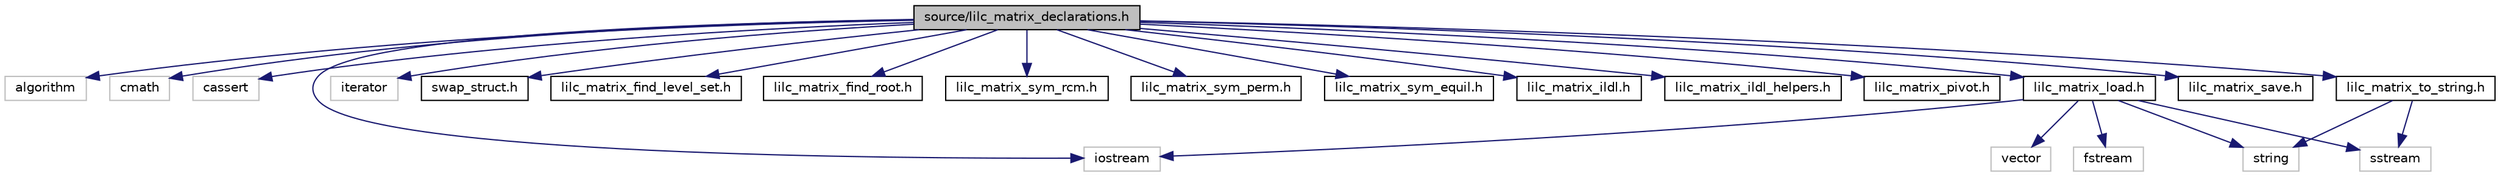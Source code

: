 digraph G
{
  edge [fontname="Helvetica",fontsize="10",labelfontname="Helvetica",labelfontsize="10"];
  node [fontname="Helvetica",fontsize="10",shape=record];
  Node1 [label="source/lilc_matrix_declarations.h",height=0.2,width=0.4,color="black", fillcolor="grey75", style="filled" fontcolor="black"];
  Node1 -> Node2 [color="midnightblue",fontsize="10",style="solid",fontname="Helvetica"];
  Node2 [label="algorithm",height=0.2,width=0.4,color="grey75", fillcolor="white", style="filled"];
  Node1 -> Node3 [color="midnightblue",fontsize="10",style="solid",fontname="Helvetica"];
  Node3 [label="cmath",height=0.2,width=0.4,color="grey75", fillcolor="white", style="filled"];
  Node1 -> Node4 [color="midnightblue",fontsize="10",style="solid",fontname="Helvetica"];
  Node4 [label="cassert",height=0.2,width=0.4,color="grey75", fillcolor="white", style="filled"];
  Node1 -> Node5 [color="midnightblue",fontsize="10",style="solid",fontname="Helvetica"];
  Node5 [label="iostream",height=0.2,width=0.4,color="grey75", fillcolor="white", style="filled"];
  Node1 -> Node6 [color="midnightblue",fontsize="10",style="solid",fontname="Helvetica"];
  Node6 [label="iterator",height=0.2,width=0.4,color="grey75", fillcolor="white", style="filled"];
  Node1 -> Node7 [color="midnightblue",fontsize="10",style="solid",fontname="Helvetica"];
  Node7 [label="swap_struct.h",height=0.2,width=0.4,color="black", fillcolor="white", style="filled",URL="$swap__struct_8h.html"];
  Node1 -> Node8 [color="midnightblue",fontsize="10",style="solid",fontname="Helvetica"];
  Node8 [label="lilc_matrix_find_level_set.h",height=0.2,width=0.4,color="black", fillcolor="white", style="filled",URL="$lilc__matrix__find__level__set_8h.html"];
  Node1 -> Node9 [color="midnightblue",fontsize="10",style="solid",fontname="Helvetica"];
  Node9 [label="lilc_matrix_find_root.h",height=0.2,width=0.4,color="black", fillcolor="white", style="filled",URL="$lilc__matrix__find__root_8h.html"];
  Node1 -> Node10 [color="midnightblue",fontsize="10",style="solid",fontname="Helvetica"];
  Node10 [label="lilc_matrix_sym_rcm.h",height=0.2,width=0.4,color="black", fillcolor="white", style="filled",URL="$lilc__matrix__sym__rcm_8h.html"];
  Node1 -> Node11 [color="midnightblue",fontsize="10",style="solid",fontname="Helvetica"];
  Node11 [label="lilc_matrix_sym_perm.h",height=0.2,width=0.4,color="black", fillcolor="white", style="filled",URL="$lilc__matrix__sym__perm_8h.html"];
  Node1 -> Node12 [color="midnightblue",fontsize="10",style="solid",fontname="Helvetica"];
  Node12 [label="lilc_matrix_sym_equil.h",height=0.2,width=0.4,color="black", fillcolor="white", style="filled",URL="$lilc__matrix__sym__equil_8h.html"];
  Node1 -> Node13 [color="midnightblue",fontsize="10",style="solid",fontname="Helvetica"];
  Node13 [label="lilc_matrix_ildl.h",height=0.2,width=0.4,color="black", fillcolor="white", style="filled",URL="$lilc__matrix__ildl_8h.html"];
  Node1 -> Node14 [color="midnightblue",fontsize="10",style="solid",fontname="Helvetica"];
  Node14 [label="lilc_matrix_ildl_helpers.h",height=0.2,width=0.4,color="black", fillcolor="white", style="filled",URL="$lilc__matrix__ildl__helpers_8h.html"];
  Node1 -> Node15 [color="midnightblue",fontsize="10",style="solid",fontname="Helvetica"];
  Node15 [label="lilc_matrix_pivot.h",height=0.2,width=0.4,color="black", fillcolor="white", style="filled",URL="$lilc__matrix__pivot_8h.html"];
  Node1 -> Node16 [color="midnightblue",fontsize="10",style="solid",fontname="Helvetica"];
  Node16 [label="lilc_matrix_load.h",height=0.2,width=0.4,color="black", fillcolor="white", style="filled",URL="$lilc__matrix__load_8h.html"];
  Node16 -> Node5 [color="midnightblue",fontsize="10",style="solid",fontname="Helvetica"];
  Node16 -> Node17 [color="midnightblue",fontsize="10",style="solid",fontname="Helvetica"];
  Node17 [label="sstream",height=0.2,width=0.4,color="grey75", fillcolor="white", style="filled"];
  Node16 -> Node18 [color="midnightblue",fontsize="10",style="solid",fontname="Helvetica"];
  Node18 [label="fstream",height=0.2,width=0.4,color="grey75", fillcolor="white", style="filled"];
  Node16 -> Node19 [color="midnightblue",fontsize="10",style="solid",fontname="Helvetica"];
  Node19 [label="string",height=0.2,width=0.4,color="grey75", fillcolor="white", style="filled"];
  Node16 -> Node20 [color="midnightblue",fontsize="10",style="solid",fontname="Helvetica"];
  Node20 [label="vector",height=0.2,width=0.4,color="grey75", fillcolor="white", style="filled"];
  Node1 -> Node21 [color="midnightblue",fontsize="10",style="solid",fontname="Helvetica"];
  Node21 [label="lilc_matrix_save.h",height=0.2,width=0.4,color="black", fillcolor="white", style="filled",URL="$lilc__matrix__save_8h.html"];
  Node1 -> Node22 [color="midnightblue",fontsize="10",style="solid",fontname="Helvetica"];
  Node22 [label="lilc_matrix_to_string.h",height=0.2,width=0.4,color="black", fillcolor="white", style="filled",URL="$lilc__matrix__to__string_8h.html"];
  Node22 -> Node19 [color="midnightblue",fontsize="10",style="solid",fontname="Helvetica"];
  Node22 -> Node17 [color="midnightblue",fontsize="10",style="solid",fontname="Helvetica"];
}
